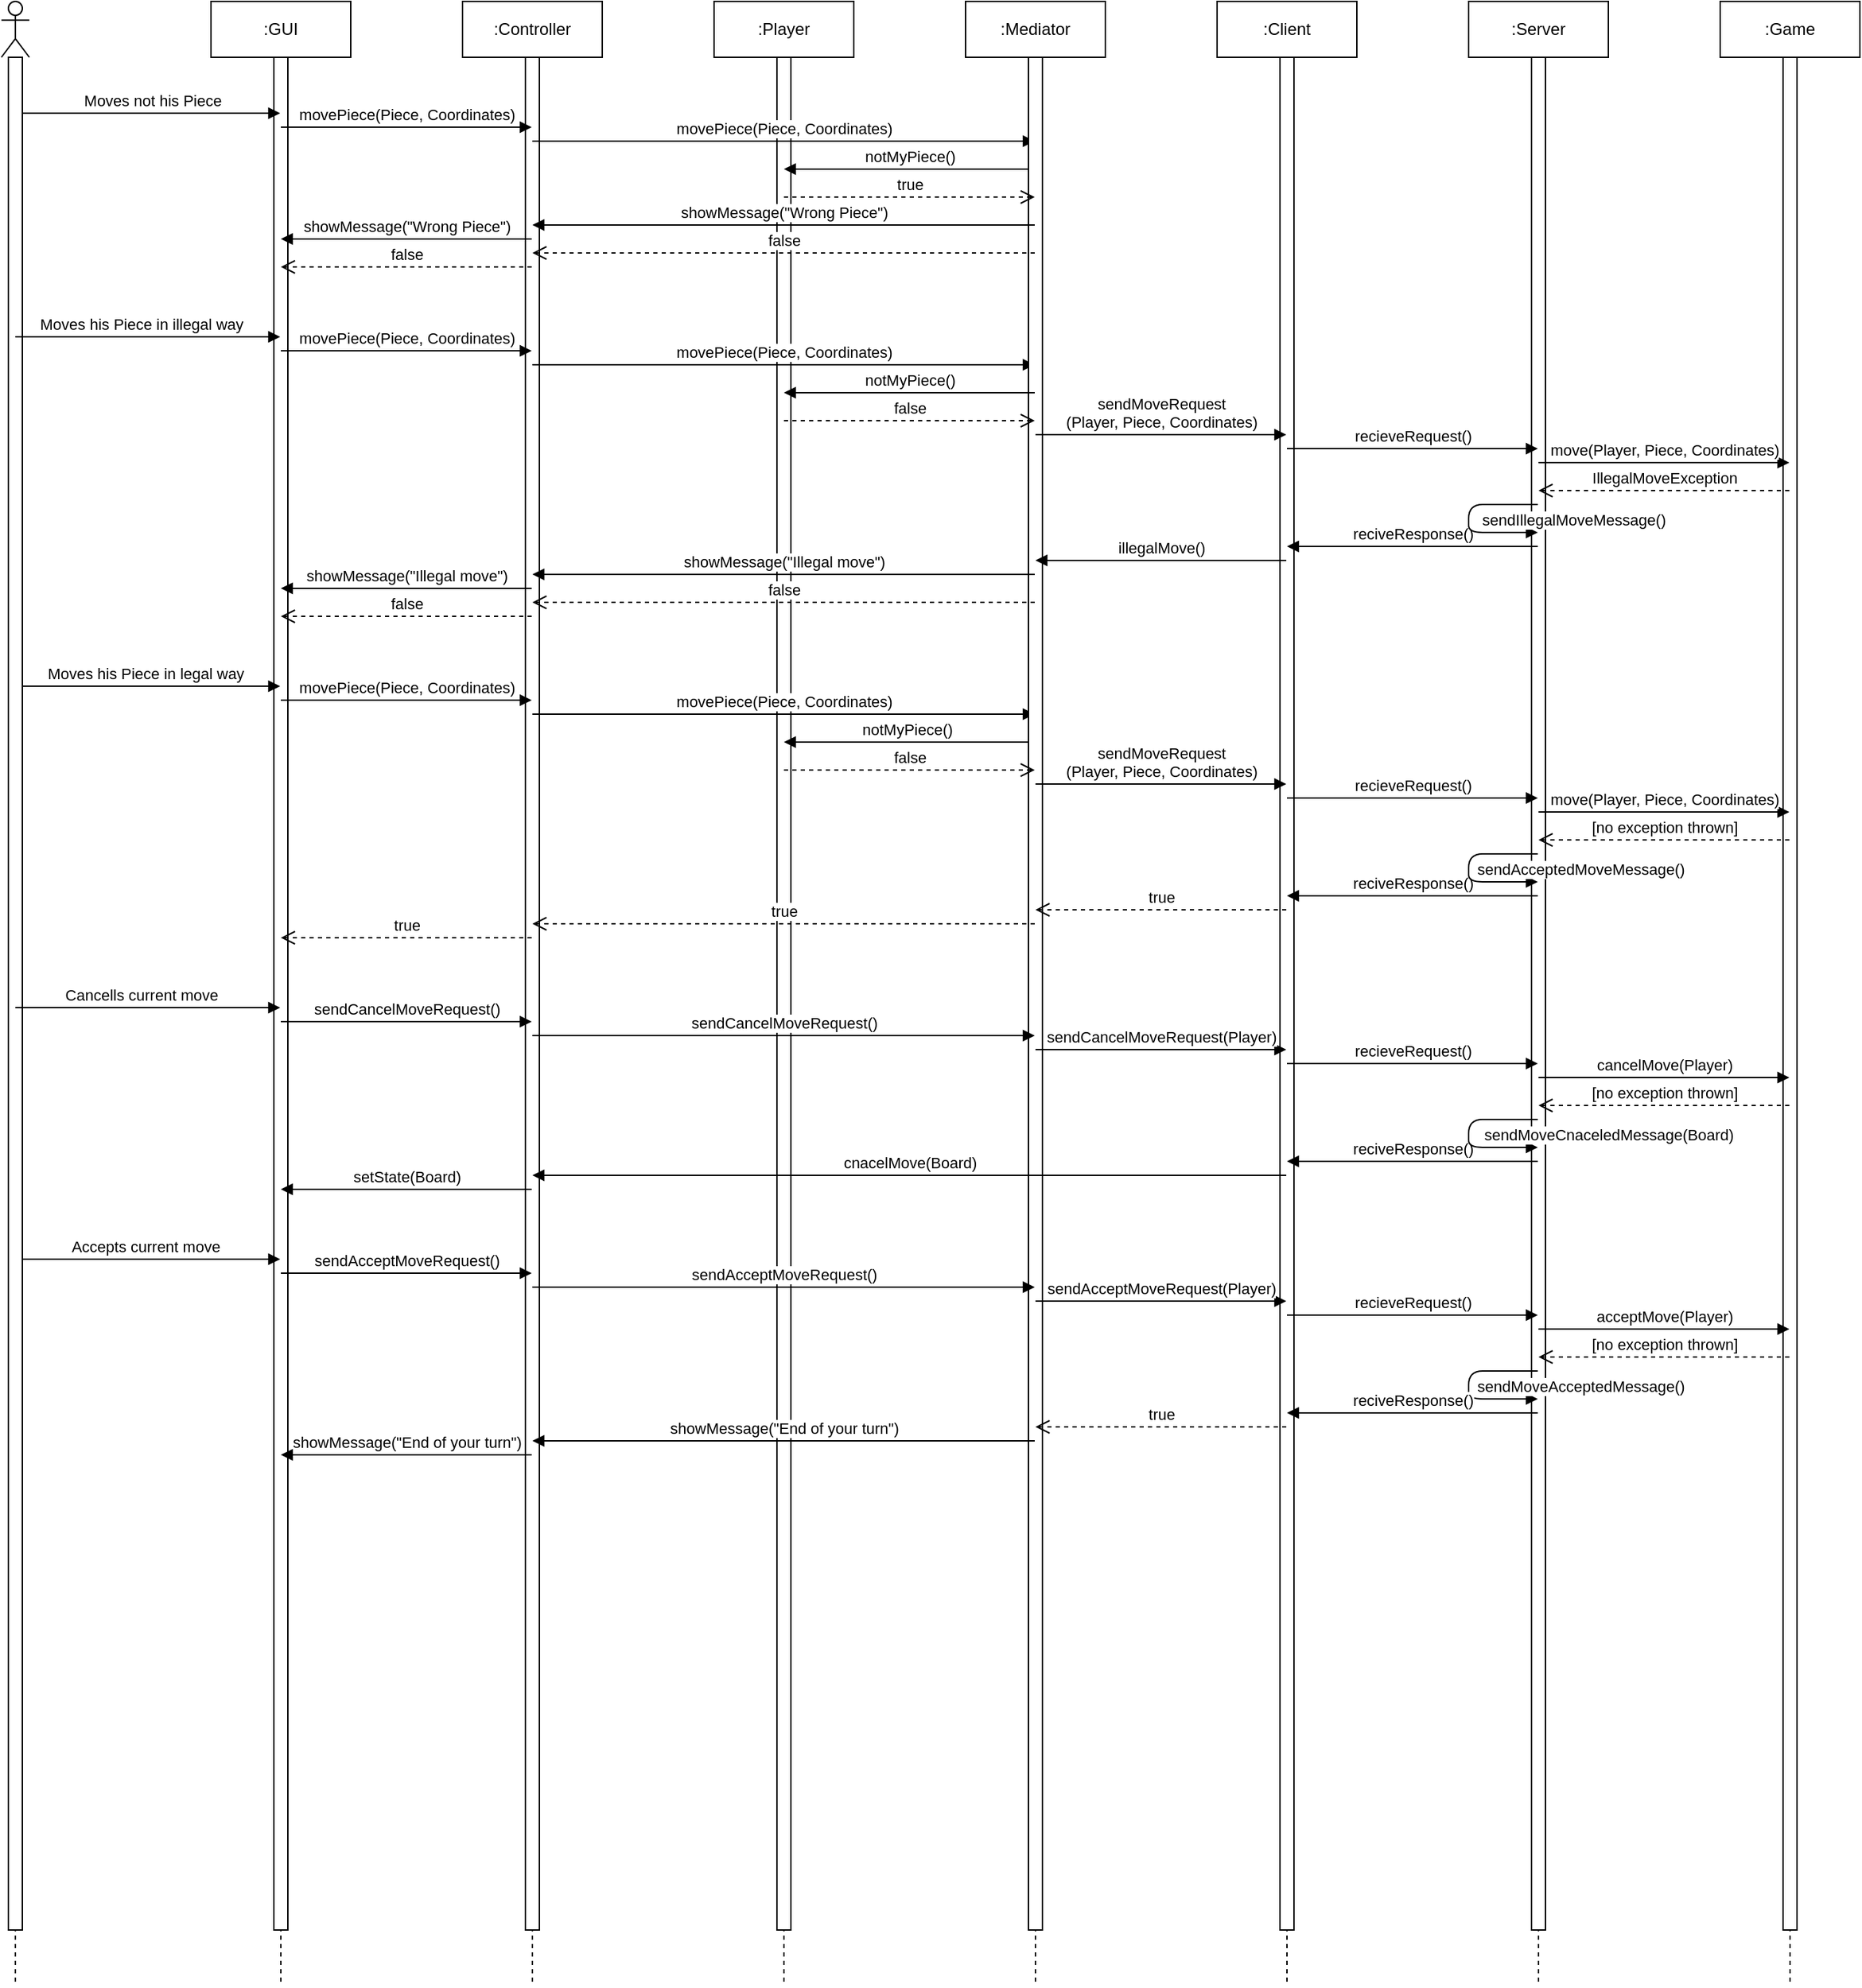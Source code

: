 <mxfile version="13.10.0" type="embed">
    <diagram id="_k7g421W1Rz4_D0PyPqR" name="Page-1">
        <mxGraphModel dx="1817" dy="575" grid="1" gridSize="10" guides="1" tooltips="1" connect="1" arrows="1" fold="1" page="1" pageScale="1" pageWidth="827" pageHeight="1169" math="0" shadow="0">
            <root>
                <mxCell id="0"/>
                <mxCell id="1" parent="0"/>
                <mxCell id="2" value=":Server" style="shape=umlLifeline;perimeter=lifelinePerimeter;whiteSpace=wrap;html=1;container=1;collapsible=0;recursiveResize=0;outlineConnect=0;" parent="1" vertex="1">
                    <mxGeometry x="340" y="60" width="100" height="1420" as="geometry"/>
                </mxCell>
                <mxCell id="16" value="" style="html=1;points=[];perimeter=orthogonalPerimeter;" parent="2" vertex="1">
                    <mxGeometry x="45" y="40" width="10" height="1340" as="geometry"/>
                </mxCell>
                <mxCell id="4" value=":Player" style="shape=umlLifeline;perimeter=lifelinePerimeter;whiteSpace=wrap;html=1;container=1;collapsible=0;recursiveResize=0;outlineConnect=0;" parent="1" vertex="1">
                    <mxGeometry x="-200" y="60" width="100" height="1420" as="geometry"/>
                </mxCell>
                <mxCell id="14" value="" style="html=1;points=[];perimeter=orthogonalPerimeter;" parent="4" vertex="1">
                    <mxGeometry x="45" y="40" width="10" height="1340" as="geometry"/>
                </mxCell>
                <mxCell id="5" value=":Controller" style="shape=umlLifeline;perimeter=lifelinePerimeter;whiteSpace=wrap;html=1;container=1;collapsible=0;recursiveResize=0;outlineConnect=0;" parent="1" vertex="1">
                    <mxGeometry x="-380" y="60" width="100" height="1420" as="geometry"/>
                </mxCell>
                <mxCell id="13" value="" style="html=1;points=[];perimeter=orthogonalPerimeter;" parent="5" vertex="1">
                    <mxGeometry x="45" y="40" width="10" height="1340" as="geometry"/>
                </mxCell>
                <mxCell id="6" value=":GUI" style="shape=umlLifeline;perimeter=lifelinePerimeter;whiteSpace=wrap;html=1;container=1;collapsible=0;recursiveResize=0;outlineConnect=0;" parent="1" vertex="1">
                    <mxGeometry x="-560" y="60" width="100" height="1420" as="geometry"/>
                </mxCell>
                <mxCell id="12" value="" style="html=1;points=[];perimeter=orthogonalPerimeter;" parent="6" vertex="1">
                    <mxGeometry x="45" y="40" width="10" height="1340" as="geometry"/>
                </mxCell>
                <mxCell id="7" value=":Game" style="shape=umlLifeline;perimeter=lifelinePerimeter;whiteSpace=wrap;html=1;container=1;collapsible=0;recursiveResize=0;outlineConnect=0;" parent="1" vertex="1">
                    <mxGeometry x="520" y="60" width="100" height="1420" as="geometry"/>
                </mxCell>
                <mxCell id="17" value="" style="html=1;points=[];perimeter=orthogonalPerimeter;" parent="7" vertex="1">
                    <mxGeometry x="45" y="40" width="10" height="1340" as="geometry"/>
                </mxCell>
                <mxCell id="8" value="" style="shape=umlLifeline;participant=umlActor;perimeter=lifelinePerimeter;whiteSpace=wrap;html=1;container=1;collapsible=0;recursiveResize=0;verticalAlign=top;spacingTop=36;outlineConnect=0;" parent="1" vertex="1">
                    <mxGeometry x="-710" y="60" width="20" height="1420" as="geometry"/>
                </mxCell>
                <mxCell id="38" value="" style="html=1;points=[];perimeter=orthogonalPerimeter;" parent="8" vertex="1">
                    <mxGeometry x="5" y="40" width="10" height="1340" as="geometry"/>
                </mxCell>
                <mxCell id="19" value="Moves not his Piece" style="html=1;verticalAlign=bottom;endArrow=block;" parent="1" source="38" target="6" edge="1">
                    <mxGeometry width="80" relative="1" as="geometry">
                        <mxPoint x="-680" y="140" as="sourcePoint"/>
                        <mxPoint x="-570" y="153" as="targetPoint"/>
                        <Array as="points">
                            <mxPoint x="-610" y="140"/>
                        </Array>
                    </mxGeometry>
                </mxCell>
                <mxCell id="26" value=":Client" style="shape=umlLifeline;perimeter=lifelinePerimeter;whiteSpace=wrap;html=1;container=1;collapsible=0;recursiveResize=0;outlineConnect=0;" parent="1" vertex="1">
                    <mxGeometry x="160" y="60" width="100" height="1420" as="geometry"/>
                </mxCell>
                <mxCell id="27" value="" style="html=1;points=[];perimeter=orthogonalPerimeter;" parent="26" vertex="1">
                    <mxGeometry x="45" y="40" width="10" height="1340" as="geometry"/>
                </mxCell>
                <mxCell id="31" value="movePiece(Piece, Coordinates)" style="html=1;verticalAlign=bottom;endArrow=block;" parent="1" source="5" target="86" edge="1">
                    <mxGeometry width="80" relative="1" as="geometry">
                        <mxPoint x="-320" y="200" as="sourcePoint"/>
                        <mxPoint x="-200" y="200" as="targetPoint"/>
                        <Array as="points">
                            <mxPoint x="-250" y="160"/>
                        </Array>
                    </mxGeometry>
                </mxCell>
                <mxCell id="32" value="notMyPiece()" style="html=1;verticalAlign=bottom;endArrow=block;" parent="1" source="86" target="4" edge="1">
                    <mxGeometry width="80" relative="1" as="geometry">
                        <mxPoint x="-270" y="250" as="sourcePoint"/>
                        <mxPoint x="-190" y="250" as="targetPoint"/>
                        <Array as="points">
                            <mxPoint x="-70" y="180"/>
                        </Array>
                    </mxGeometry>
                </mxCell>
                <mxCell id="36" value="movePiece(Piece, Coordinates)" style="html=1;verticalAlign=bottom;endArrow=block;" parent="1" source="6" target="5" edge="1">
                    <mxGeometry width="80" relative="1" as="geometry">
                        <mxPoint x="-390" y="130" as="sourcePoint"/>
                        <mxPoint x="-310" y="130" as="targetPoint"/>
                        <Array as="points">
                            <mxPoint x="-440" y="150"/>
                        </Array>
                    </mxGeometry>
                </mxCell>
                <mxCell id="37" value="Moves his Piece in illegal way" style="html=1;verticalAlign=bottom;endArrow=block;" parent="1" source="8" target="6" edge="1">
                    <mxGeometry x="-0.048" width="80" relative="1" as="geometry">
                        <mxPoint x="-702" y="435" as="sourcePoint"/>
                        <mxPoint x="-510.5" y="435" as="targetPoint"/>
                        <Array as="points">
                            <mxPoint x="-570" y="300"/>
                        </Array>
                        <mxPoint as="offset"/>
                    </mxGeometry>
                </mxCell>
                <mxCell id="39" value="showMessage(&quot;Wrong Piece&quot;)" style="html=1;verticalAlign=bottom;endArrow=block;" parent="1" source="5" target="6" edge="1">
                    <mxGeometry width="80" relative="1" as="geometry">
                        <mxPoint x="-500" y="250" as="sourcePoint"/>
                        <mxPoint x="-420" y="250" as="targetPoint"/>
                        <Array as="points">
                            <mxPoint x="-400" y="230"/>
                        </Array>
                    </mxGeometry>
                </mxCell>
                <mxCell id="40" value="movePiece(Piece, Coordinates)" style="html=1;verticalAlign=bottom;endArrow=block;" parent="1" source="6" target="5" edge="1">
                    <mxGeometry width="80" relative="1" as="geometry">
                        <mxPoint x="-505.0" y="445" as="sourcePoint"/>
                        <mxPoint x="-330.5" y="445" as="targetPoint"/>
                        <Array as="points">
                            <mxPoint x="-410" y="310"/>
                        </Array>
                    </mxGeometry>
                </mxCell>
                <mxCell id="41" value="movePiece(Piece, Coordinates)" style="html=1;verticalAlign=bottom;endArrow=block;" parent="1" source="5" target="86" edge="1">
                    <mxGeometry width="80" relative="1" as="geometry">
                        <mxPoint x="-332" y="455" as="sourcePoint"/>
                        <mxPoint x="29.5" y="455" as="targetPoint"/>
                        <Array as="points">
                            <mxPoint x="-260" y="320"/>
                        </Array>
                    </mxGeometry>
                </mxCell>
                <mxCell id="43" value="recieveRequest()" style="html=1;verticalAlign=bottom;endArrow=block;" parent="1" source="26" target="2" edge="1">
                    <mxGeometry width="80" relative="1" as="geometry">
                        <mxPoint x="208.0" y="475" as="sourcePoint"/>
                        <mxPoint x="389.5" y="475" as="targetPoint"/>
                        <Array as="points">
                            <mxPoint x="280" y="380"/>
                        </Array>
                    </mxGeometry>
                </mxCell>
                <mxCell id="44" value="move(Player, Piece, Coordinates)" style="html=1;verticalAlign=bottom;endArrow=block;" parent="1" source="2" target="7" edge="1">
                    <mxGeometry width="80" relative="1" as="geometry">
                        <mxPoint x="388.0" y="485" as="sourcePoint"/>
                        <mxPoint x="569.5" y="485" as="targetPoint"/>
                        <Array as="points">
                            <mxPoint x="470" y="390"/>
                        </Array>
                    </mxGeometry>
                </mxCell>
                <mxCell id="45" value="IllegalMoveException" style="html=1;verticalAlign=bottom;endArrow=open;dashed=1;endSize=8;" parent="1" source="7" target="2" edge="1">
                    <mxGeometry relative="1" as="geometry">
                        <mxPoint x="569.5" y="505" as="sourcePoint"/>
                        <mxPoint x="388.0" y="505" as="targetPoint"/>
                        <Array as="points">
                            <mxPoint x="480" y="410"/>
                        </Array>
                    </mxGeometry>
                </mxCell>
                <mxCell id="48" value="reciveResponse()" style="html=1;verticalAlign=bottom;endArrow=block;" parent="1" source="2" target="26" edge="1">
                    <mxGeometry width="80" relative="1" as="geometry">
                        <mxPoint x="385.0" y="545" as="sourcePoint"/>
                        <mxPoint x="208.0" y="545" as="targetPoint"/>
                        <Array as="points">
                            <mxPoint x="330" y="450"/>
                        </Array>
                    </mxGeometry>
                </mxCell>
                <mxCell id="53" value="Moves his Piece in legal way" style="html=1;verticalAlign=bottom;endArrow=block;" parent="1" source="38" target="6" edge="1">
                    <mxGeometry x="-0.048" width="80" relative="1" as="geometry">
                        <mxPoint x="-760" y="635" as="sourcePoint"/>
                        <mxPoint x="-510.5" y="635" as="targetPoint"/>
                        <Array as="points">
                            <mxPoint x="-570" y="550"/>
                        </Array>
                        <mxPoint as="offset"/>
                    </mxGeometry>
                </mxCell>
                <mxCell id="54" value="movePiece(Piece, Coordinates)" style="html=1;verticalAlign=bottom;endArrow=block;" parent="1" source="6" target="5" edge="1">
                    <mxGeometry width="80" relative="1" as="geometry">
                        <mxPoint x="-512" y="645" as="sourcePoint"/>
                        <mxPoint x="-330.5" y="645" as="targetPoint"/>
                        <Array as="points">
                            <mxPoint x="-410" y="560"/>
                        </Array>
                    </mxGeometry>
                </mxCell>
                <mxCell id="55" value="movePiece(Piece, Coordinates)" style="html=1;verticalAlign=bottom;endArrow=block;" parent="1" source="5" target="86" edge="1">
                    <mxGeometry width="80" relative="1" as="geometry">
                        <mxPoint x="-332" y="655" as="sourcePoint"/>
                        <mxPoint x="-150.5" y="655" as="targetPoint"/>
                        <Array as="points">
                            <mxPoint x="-239" y="570"/>
                        </Array>
                    </mxGeometry>
                </mxCell>
                <mxCell id="57" value="recieveRequest()" style="html=1;verticalAlign=bottom;endArrow=block;" parent="1" source="26" target="2" edge="1">
                    <mxGeometry width="80" relative="1" as="geometry">
                        <mxPoint x="208.0" y="675" as="sourcePoint"/>
                        <mxPoint x="389.5" y="675" as="targetPoint"/>
                        <Array as="points">
                            <mxPoint x="310" y="630"/>
                        </Array>
                    </mxGeometry>
                </mxCell>
                <mxCell id="58" value="move(Player, Piece, Coordinates)" style="html=1;verticalAlign=bottom;endArrow=block;" parent="1" source="2" target="7" edge="1">
                    <mxGeometry width="80" relative="1" as="geometry">
                        <mxPoint x="388.0" y="685" as="sourcePoint"/>
                        <mxPoint x="565.0" y="685" as="targetPoint"/>
                        <Array as="points">
                            <mxPoint x="520" y="640"/>
                        </Array>
                    </mxGeometry>
                </mxCell>
                <mxCell id="59" value="[no exception thrown]" style="html=1;verticalAlign=bottom;endArrow=open;dashed=1;endSize=8;" parent="1" source="7" target="2" edge="1">
                    <mxGeometry relative="1" as="geometry">
                        <mxPoint x="569.5" y="705" as="sourcePoint"/>
                        <mxPoint x="388.0" y="705" as="targetPoint"/>
                        <Array as="points">
                            <mxPoint x="480" y="660"/>
                        </Array>
                    </mxGeometry>
                </mxCell>
                <mxCell id="62" value="reciveResponse()" style="html=1;verticalAlign=bottom;endArrow=block;" parent="1" source="2" target="26" edge="1">
                    <mxGeometry width="80" relative="1" as="geometry">
                        <mxPoint x="389.5" y="745" as="sourcePoint"/>
                        <mxPoint x="208.0" y="745" as="targetPoint"/>
                        <Array as="points">
                            <mxPoint x="350" y="700"/>
                        </Array>
                    </mxGeometry>
                </mxCell>
                <mxCell id="65" value="Cancells current move" style="html=1;verticalAlign=bottom;endArrow=block;" parent="1" source="8" target="6" edge="1">
                    <mxGeometry x="-0.048" width="80" relative="1" as="geometry">
                        <mxPoint x="-702" y="815" as="sourcePoint"/>
                        <mxPoint x="-510.5" y="815" as="targetPoint"/>
                        <Array as="points">
                            <mxPoint x="-590" y="780"/>
                        </Array>
                        <mxPoint as="offset"/>
                    </mxGeometry>
                </mxCell>
                <mxCell id="67" value="sendCancelMoveRequest()" style="html=1;verticalAlign=bottom;endArrow=block;" parent="1" source="6" target="5" edge="1">
                    <mxGeometry width="80" relative="1" as="geometry">
                        <mxPoint x="-512" y="825" as="sourcePoint"/>
                        <mxPoint x="-330.5" y="825" as="targetPoint"/>
                        <Array as="points">
                            <mxPoint x="-390" y="790"/>
                        </Array>
                    </mxGeometry>
                </mxCell>
                <mxCell id="68" value="recieveRequest()" style="html=1;verticalAlign=bottom;endArrow=block;" parent="1" source="26" target="2" edge="1">
                    <mxGeometry width="80" relative="1" as="geometry">
                        <mxPoint x="215.0" y="845" as="sourcePoint"/>
                        <mxPoint x="389.5" y="845" as="targetPoint"/>
                        <Array as="points">
                            <mxPoint x="331" y="820"/>
                        </Array>
                    </mxGeometry>
                </mxCell>
                <mxCell id="69" value="cancelMove(Player)" style="html=1;verticalAlign=bottom;endArrow=block;" parent="1" source="2" target="7" edge="1">
                    <mxGeometry width="80" relative="1" as="geometry">
                        <mxPoint x="388.0" y="855" as="sourcePoint"/>
                        <mxPoint x="569.5" y="855" as="targetPoint"/>
                        <Array as="points">
                            <mxPoint x="490" y="830"/>
                        </Array>
                    </mxGeometry>
                </mxCell>
                <mxCell id="70" value="[no exception thrown]" style="html=1;verticalAlign=bottom;endArrow=open;dashed=1;endSize=8;" parent="1" source="7" target="2" edge="1">
                    <mxGeometry relative="1" as="geometry">
                        <mxPoint x="569.5" y="875" as="sourcePoint"/>
                        <mxPoint x="388.0" y="875" as="targetPoint"/>
                        <Array as="points">
                            <mxPoint x="500" y="850"/>
                        </Array>
                    </mxGeometry>
                </mxCell>
                <mxCell id="72" value="reciveResponse()" style="html=1;verticalAlign=bottom;endArrow=block;" parent="1" source="2" target="26" edge="1">
                    <mxGeometry width="80" relative="1" as="geometry">
                        <mxPoint x="389.5" y="915" as="sourcePoint"/>
                        <mxPoint x="208.0" y="915" as="targetPoint"/>
                        <Array as="points">
                            <mxPoint x="330" y="890"/>
                        </Array>
                    </mxGeometry>
                </mxCell>
                <mxCell id="74" value="setState(Board)" style="html=1;verticalAlign=bottom;startArrow=none;startFill=0;endArrow=block;startSize=8;" parent="1" source="5" target="6" edge="1">
                    <mxGeometry width="60" relative="1" as="geometry">
                        <mxPoint x="-330.5" y="935" as="sourcePoint"/>
                        <mxPoint x="-512" y="935" as="targetPoint"/>
                        <Array as="points">
                            <mxPoint x="-390" y="910"/>
                        </Array>
                    </mxGeometry>
                </mxCell>
                <mxCell id="75" value="Accepts current move" style="html=1;verticalAlign=bottom;endArrow=block;" parent="1" source="38" target="6" edge="1">
                    <mxGeometry x="-0.048" width="80" relative="1" as="geometry">
                        <mxPoint x="-680" y="985" as="sourcePoint"/>
                        <mxPoint x="-510.5" y="985" as="targetPoint"/>
                        <Array as="points">
                            <mxPoint x="-580" y="960"/>
                        </Array>
                        <mxPoint as="offset"/>
                    </mxGeometry>
                </mxCell>
                <mxCell id="76" value="sendAcceptMoveRequest()" style="html=1;verticalAlign=bottom;endArrow=block;" parent="1" source="6" target="5" edge="1">
                    <mxGeometry width="80" relative="1" as="geometry">
                        <mxPoint x="-512" y="995" as="sourcePoint"/>
                        <mxPoint x="-330.5" y="995" as="targetPoint"/>
                        <Array as="points">
                            <mxPoint x="-410" y="970"/>
                        </Array>
                    </mxGeometry>
                </mxCell>
                <mxCell id="78" value="recieveRequest()" style="html=1;verticalAlign=bottom;endArrow=block;" parent="1" edge="1" target="2" source="26">
                    <mxGeometry width="80" relative="1" as="geometry">
                        <mxPoint x="208.0" y="1015" as="sourcePoint"/>
                        <mxPoint x="389.5" y="1015" as="targetPoint"/>
                        <Array as="points">
                            <mxPoint x="310" y="1000"/>
                        </Array>
                    </mxGeometry>
                </mxCell>
                <mxCell id="79" value="acceptMove(Player)" style="html=1;verticalAlign=bottom;endArrow=block;" parent="1" edge="1" target="7" source="2">
                    <mxGeometry width="80" relative="1" as="geometry">
                        <mxPoint x="388.0" y="1025" as="sourcePoint"/>
                        <mxPoint x="569.5" y="1025" as="targetPoint"/>
                        <Array as="points">
                            <mxPoint x="520" y="1010"/>
                        </Array>
                    </mxGeometry>
                </mxCell>
                <mxCell id="80" value="sendMoveAcceptedMessage()" style="html=1;verticalAlign=bottom;startArrow=none;startFill=0;endArrow=block;startSize=8;" parent="1" edge="1" target="2" source="2">
                    <mxGeometry x="1" y="31" width="60" relative="1" as="geometry">
                        <mxPoint x="389.5" y="1035" as="sourcePoint"/>
                        <mxPoint x="389.5" y="1055" as="targetPoint"/>
                        <Array as="points">
                            <mxPoint x="340" y="1040"/>
                            <mxPoint x="340" y="1060"/>
                        </Array>
                        <mxPoint x="30" y="31" as="offset"/>
                    </mxGeometry>
                </mxCell>
                <mxCell id="81" value="reciveResponse()" style="html=1;verticalAlign=bottom;endArrow=block;" parent="1" edge="1" target="26" source="2">
                    <mxGeometry width="80" relative="1" as="geometry">
                        <mxPoint x="389.5" y="1065" as="sourcePoint"/>
                        <mxPoint x="208.0" y="1065" as="targetPoint"/>
                        <Array as="points">
                            <mxPoint x="320" y="1070"/>
                        </Array>
                    </mxGeometry>
                </mxCell>
                <mxCell id="85" value="showMessage(&quot;End of your turn&quot;)" style="html=1;verticalAlign=bottom;endArrow=block;" parent="1" edge="1" target="6" source="5">
                    <mxGeometry width="80" relative="1" as="geometry">
                        <mxPoint x="-330.5" y="1105" as="sourcePoint"/>
                        <mxPoint x="-512" y="1105" as="targetPoint"/>
                        <Array as="points">
                            <mxPoint x="-419" y="1100"/>
                        </Array>
                    </mxGeometry>
                </mxCell>
                <mxCell id="86" value=":Mediator" style="shape=umlLifeline;perimeter=lifelinePerimeter;whiteSpace=wrap;html=1;container=1;collapsible=0;recursiveResize=0;outlineConnect=0;" parent="1" vertex="1">
                    <mxGeometry x="-20" y="60" width="100" height="1420" as="geometry"/>
                </mxCell>
                <mxCell id="87" value="" style="html=1;points=[];perimeter=orthogonalPerimeter;" parent="86" vertex="1">
                    <mxGeometry x="45" y="40" width="10" height="1340" as="geometry"/>
                </mxCell>
                <mxCell id="42" value="sendMoveRequest&lt;br&gt;(Player, Piece, Coordinates)" style="html=1;verticalAlign=bottom;endArrow=block;" parent="1" source="86" target="26" edge="1">
                    <mxGeometry width="80" relative="1" as="geometry">
                        <mxPoint x="28.0" y="465" as="sourcePoint"/>
                        <mxPoint x="209.5" y="465" as="targetPoint"/>
                        <Array as="points">
                            <mxPoint x="100" y="370"/>
                        </Array>
                    </mxGeometry>
                </mxCell>
                <mxCell id="56" value="sendMoveRequest&lt;br&gt;(Player, Piece, Coordinates)" style="html=1;verticalAlign=bottom;endArrow=block;" parent="1" source="86" target="26" edge="1">
                    <mxGeometry width="80" relative="1" as="geometry">
                        <mxPoint x="-152.0" y="665" as="sourcePoint"/>
                        <mxPoint x="209.5" y="665" as="targetPoint"/>
                        <Array as="points">
                            <mxPoint x="110" y="620"/>
                        </Array>
                    </mxGeometry>
                </mxCell>
                <mxCell id="66" value="sendCancelMoveRequest(Player)" style="html=1;verticalAlign=bottom;endArrow=block;" parent="1" source="86" target="26" edge="1">
                    <mxGeometry width="80" relative="1" as="geometry">
                        <mxPoint x="-332" y="835" as="sourcePoint"/>
                        <mxPoint x="209.5" y="835" as="targetPoint"/>
                        <Array as="points">
                            <mxPoint x="140" y="810"/>
                        </Array>
                    </mxGeometry>
                </mxCell>
                <mxCell id="73" value="cnacelMove(Board)" style="html=1;verticalAlign=bottom;endArrow=block;" parent="1" source="26" target="5" edge="1">
                    <mxGeometry width="80" relative="1" as="geometry">
                        <mxPoint x="209.5" y="925" as="sourcePoint"/>
                        <mxPoint x="-332" y="925" as="targetPoint"/>
                        <Array as="points">
                            <mxPoint x="-99" y="900"/>
                        </Array>
                    </mxGeometry>
                </mxCell>
                <mxCell id="77" value="sendAcceptMoveRequest()" style="html=1;verticalAlign=bottom;endArrow=block;" parent="1" source="5" target="86" edge="1">
                    <mxGeometry width="80" relative="1" as="geometry">
                        <mxPoint x="-332" y="1005" as="sourcePoint"/>
                        <mxPoint x="30" y="1000" as="targetPoint"/>
                        <Array as="points">
                            <mxPoint x="-60" y="980"/>
                        </Array>
                    </mxGeometry>
                </mxCell>
                <mxCell id="50" value="illegalMove()" style="html=1;verticalAlign=bottom;endArrow=block;" parent="1" source="26" target="86" edge="1">
                    <mxGeometry width="80" relative="1" as="geometry">
                        <mxPoint x="209.5" y="555" as="sourcePoint"/>
                        <mxPoint x="-332" y="555" as="targetPoint"/>
                        <Array as="points">
                            <mxPoint x="110" y="460"/>
                        </Array>
                    </mxGeometry>
                </mxCell>
                <mxCell id="88" value="true" style="html=1;verticalAlign=bottom;endArrow=open;dashed=1;endSize=8;" parent="1" source="4" target="86" edge="1">
                    <mxGeometry relative="1" as="geometry">
                        <mxPoint x="-100" y="230" as="sourcePoint"/>
                        <mxPoint x="-280" y="230" as="targetPoint"/>
                        <Array as="points">
                            <mxPoint x="-70" y="200"/>
                        </Array>
                    </mxGeometry>
                </mxCell>
                <mxCell id="89" value="showMessage(&quot;Wrong Piece&quot;)" style="html=1;verticalAlign=bottom;endArrow=block;" parent="1" source="86" target="5" edge="1">
                    <mxGeometry width="80" relative="1" as="geometry">
                        <mxPoint x="-70" y="230" as="sourcePoint"/>
                        <mxPoint x="-250" y="230" as="targetPoint"/>
                        <Array as="points">
                            <mxPoint x="-159" y="220"/>
                        </Array>
                    </mxGeometry>
                </mxCell>
                <mxCell id="90" value="false" style="html=1;verticalAlign=bottom;endArrow=open;dashed=1;endSize=8;" parent="1" source="86" target="5" edge="1">
                    <mxGeometry relative="1" as="geometry">
                        <mxPoint x="-210" y="250" as="sourcePoint"/>
                        <mxPoint x="-30" y="250" as="targetPoint"/>
                        <Array as="points">
                            <mxPoint x="-129" y="240"/>
                        </Array>
                    </mxGeometry>
                </mxCell>
                <mxCell id="91" value="false" style="html=1;verticalAlign=bottom;endArrow=open;dashed=1;endSize=8;" parent="1" source="5" target="6" edge="1">
                    <mxGeometry relative="1" as="geometry">
                        <mxPoint x="-280" y="290" as="sourcePoint"/>
                        <mxPoint x="-639.833" y="290" as="targetPoint"/>
                        <Array as="points">
                            <mxPoint x="-438" y="250"/>
                        </Array>
                    </mxGeometry>
                </mxCell>
                <mxCell id="92" value="notMyPiece()" style="html=1;verticalAlign=bottom;endArrow=block;" parent="1" source="86" target="4" edge="1">
                    <mxGeometry width="80" relative="1" as="geometry">
                        <mxPoint x="20.18" y="360" as="sourcePoint"/>
                        <mxPoint x="-159.996" y="360" as="targetPoint"/>
                        <Array as="points">
                            <mxPoint x="-79" y="340"/>
                        </Array>
                    </mxGeometry>
                </mxCell>
                <mxCell id="93" value="false" style="html=1;verticalAlign=bottom;endArrow=open;dashed=1;endSize=8;" parent="1" source="4" target="86" edge="1">
                    <mxGeometry relative="1" as="geometry">
                        <mxPoint x="-119.996" y="380" as="sourcePoint"/>
                        <mxPoint x="60.18" y="380" as="targetPoint"/>
                        <Array as="points">
                            <mxPoint x="-39" y="360"/>
                        </Array>
                    </mxGeometry>
                </mxCell>
                <mxCell id="47" value="sendIllegalMoveMessage()" style="html=1;verticalAlign=bottom;startArrow=none;startFill=0;endArrow=block;startSize=8;" parent="1" source="2" target="2" edge="1">
                    <mxGeometry x="1" y="25" width="60" relative="1" as="geometry">
                        <mxPoint x="385.0" y="515" as="sourcePoint"/>
                        <mxPoint x="385.0" y="535" as="targetPoint"/>
                        <Array as="points">
                            <mxPoint x="340" y="420"/>
                            <mxPoint x="340" y="440"/>
                        </Array>
                        <mxPoint x="25" y="25" as="offset"/>
                    </mxGeometry>
                </mxCell>
                <mxCell id="94" value="showMessage(&quot;Illegal move&quot;)" style="html=1;verticalAlign=bottom;endArrow=block;" parent="1" source="86" target="5" edge="1">
                    <mxGeometry width="80" relative="1" as="geometry">
                        <mxPoint x="20" y="480" as="sourcePoint"/>
                        <mxPoint x="-340" y="480" as="targetPoint"/>
                        <Array as="points">
                            <mxPoint x="-168" y="470"/>
                        </Array>
                    </mxGeometry>
                </mxCell>
                <mxCell id="95" value="false" style="html=1;verticalAlign=bottom;endArrow=open;dashed=1;endSize=8;" parent="1" source="86" target="5" edge="1">
                    <mxGeometry relative="1" as="geometry">
                        <mxPoint x="49.83" y="490" as="sourcePoint"/>
                        <mxPoint x="-310.003" y="490" as="targetPoint"/>
                        <Array as="points">
                            <mxPoint x="-109" y="490"/>
                        </Array>
                    </mxGeometry>
                </mxCell>
                <mxCell id="96" value="showMessage(&quot;Illegal move&quot;)" style="html=1;verticalAlign=bottom;endArrow=block;" parent="1" source="5" target="6" edge="1">
                    <mxGeometry width="80" relative="1" as="geometry">
                        <mxPoint x="-340" y="480" as="sourcePoint"/>
                        <mxPoint x="-520" y="480" as="targetPoint"/>
                        <Array as="points">
                            <mxPoint x="-409" y="480"/>
                        </Array>
                    </mxGeometry>
                </mxCell>
                <mxCell id="97" value="false" style="html=1;verticalAlign=bottom;endArrow=open;dashed=1;endSize=8;" parent="1" source="5" target="6" edge="1">
                    <mxGeometry relative="1" as="geometry">
                        <mxPoint x="-323" y="500" as="sourcePoint"/>
                        <mxPoint x="-503" y="500" as="targetPoint"/>
                        <Array as="points">
                            <mxPoint x="-440" y="500"/>
                        </Array>
                    </mxGeometry>
                </mxCell>
                <mxCell id="98" value="notMyPiece()" style="html=1;verticalAlign=bottom;endArrow=block;" parent="1" source="87" target="4" edge="1">
                    <mxGeometry width="80" relative="1" as="geometry">
                        <mxPoint x="50.18" y="600" as="sourcePoint"/>
                        <mxPoint x="-129.996" y="600" as="targetPoint"/>
                        <Array as="points">
                            <mxPoint x="-58" y="590"/>
                        </Array>
                    </mxGeometry>
                </mxCell>
                <mxCell id="99" value="false" style="html=1;verticalAlign=bottom;endArrow=open;dashed=1;endSize=8;" parent="1" source="4" target="86" edge="1">
                    <mxGeometry relative="1" as="geometry">
                        <mxPoint x="-129.996" y="620" as="sourcePoint"/>
                        <mxPoint x="50.18" y="620" as="targetPoint"/>
                        <Array as="points">
                            <mxPoint x="-18" y="610"/>
                        </Array>
                    </mxGeometry>
                </mxCell>
                <mxCell id="61" value="sendAcceptedMoveMessage()" style="html=1;verticalAlign=bottom;startArrow=none;startFill=0;endArrow=block;startSize=8;" parent="1" source="2" target="2" edge="1">
                    <mxGeometry x="1" y="30" width="60" relative="1" as="geometry">
                        <mxPoint x="385.0" y="715" as="sourcePoint"/>
                        <mxPoint x="390" y="735" as="targetPoint"/>
                        <Array as="points">
                            <mxPoint x="340" y="670"/>
                            <mxPoint x="340" y="690"/>
                        </Array>
                        <mxPoint x="30" y="30" as="offset"/>
                    </mxGeometry>
                </mxCell>
                <mxCell id="100" value="true" style="html=1;verticalAlign=bottom;endArrow=open;dashed=1;endSize=8;" parent="1" source="86" target="5" edge="1">
                    <mxGeometry relative="1" as="geometry">
                        <mxPoint x="39.5" y="740" as="sourcePoint"/>
                        <mxPoint x="-320.676" y="740" as="targetPoint"/>
                        <Array as="points">
                            <mxPoint x="-99" y="720"/>
                        </Array>
                    </mxGeometry>
                </mxCell>
                <mxCell id="101" value="true" style="html=1;verticalAlign=bottom;endArrow=open;dashed=1;endSize=8;" parent="1" source="5" target="6" edge="1">
                    <mxGeometry relative="1" as="geometry">
                        <mxPoint x="-299.82" y="750" as="sourcePoint"/>
                        <mxPoint x="-479.996" y="750" as="targetPoint"/>
                        <Array as="points">
                            <mxPoint x="-409" y="730"/>
                        </Array>
                    </mxGeometry>
                </mxCell>
                <mxCell id="71" value="sendMoveCnaceledMessage(Board)" style="html=1;verticalAlign=bottom;startArrow=none;startFill=0;endArrow=block;startSize=8;" parent="1" source="2" target="2" edge="1">
                    <mxGeometry x="1" y="50" width="60" relative="1" as="geometry">
                        <mxPoint x="385.0" y="885" as="sourcePoint"/>
                        <mxPoint x="389.5" y="905" as="targetPoint"/>
                        <Array as="points">
                            <mxPoint x="340" y="860"/>
                            <mxPoint x="340" y="880"/>
                        </Array>
                        <mxPoint x="50" y="50" as="offset"/>
                    </mxGeometry>
                </mxCell>
                <mxCell id="102" value="true" style="html=1;verticalAlign=bottom;endArrow=open;dashed=1;endSize=8;" edge="1" parent="1" source="26" target="86">
                    <mxGeometry relative="1" as="geometry">
                        <mxPoint x="190.18" y="680" as="sourcePoint"/>
                        <mxPoint x="10.004" y="680" as="targetPoint"/>
                        <Array as="points">
                            <mxPoint x="112" y="710"/>
                        </Array>
                    </mxGeometry>
                </mxCell>
                <mxCell id="103" value="sendCancelMoveRequest()" style="html=1;verticalAlign=bottom;endArrow=block;" edge="1" parent="1" source="5" target="86">
                    <mxGeometry width="80" relative="1" as="geometry">
                        <mxPoint x="-249.996" y="830" as="sourcePoint"/>
                        <mxPoint x="-69.82" y="830" as="targetPoint"/>
                        <Array as="points">
                            <mxPoint x="-129" y="800"/>
                        </Array>
                    </mxGeometry>
                </mxCell>
                <mxCell id="104" value="sendAcceptMoveRequest(Player)" style="html=1;verticalAlign=bottom;endArrow=block;" edge="1" parent="1" source="86" target="26">
                    <mxGeometry width="80" relative="1" as="geometry">
                        <mxPoint x="50" y="1000" as="sourcePoint"/>
                        <mxPoint x="230" y="1000" as="targetPoint"/>
                        <Array as="points">
                            <mxPoint x="151" y="990"/>
                        </Array>
                    </mxGeometry>
                </mxCell>
                <mxCell id="105" value="[no exception thrown]" style="html=1;verticalAlign=bottom;endArrow=open;dashed=1;endSize=8;" edge="1" parent="1" source="7" target="2">
                    <mxGeometry relative="1" as="geometry">
                        <mxPoint x="569.57" y="1030" as="sourcePoint"/>
                        <mxPoint x="389.999" y="1030" as="targetPoint"/>
                        <Array as="points">
                            <mxPoint x="500" y="1030"/>
                        </Array>
                    </mxGeometry>
                </mxCell>
                <mxCell id="106" value="true" style="html=1;verticalAlign=bottom;endArrow=open;dashed=1;endSize=8;" edge="1" parent="1" source="26" target="86">
                    <mxGeometry relative="1" as="geometry">
                        <mxPoint x="240" y="1110" as="sourcePoint"/>
                        <mxPoint x="60" y="1110" as="targetPoint"/>
                        <Array as="points">
                            <mxPoint x="143" y="1080"/>
                        </Array>
                    </mxGeometry>
                </mxCell>
                <mxCell id="108" value="showMessage(&quot;End of your turn&quot;)" style="html=1;verticalAlign=bottom;endArrow=block;" edge="1" parent="1" source="86" target="5">
                    <mxGeometry width="80" relative="1" as="geometry">
                        <mxPoint x="-80" y="1080" as="sourcePoint"/>
                        <mxPoint x="-260" y="1080" as="targetPoint"/>
                        <Array as="points">
                            <mxPoint x="-168" y="1090"/>
                        </Array>
                    </mxGeometry>
                </mxCell>
            </root>
        </mxGraphModel>
    </diagram>
</mxfile>